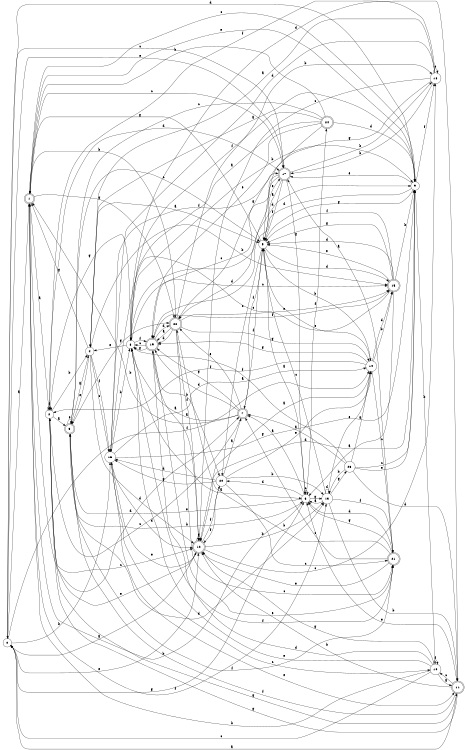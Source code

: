 digraph n20_5 {
__start0 [label="" shape="none"];

rankdir=LR;
size="8,5";

s0 [style="filled", color="black", fillcolor="white" shape="circle", label="0"];
s1 [style="rounded,filled", color="black", fillcolor="white" shape="doublecircle", label="1"];
s2 [style="filled", color="black", fillcolor="white" shape="circle", label="2"];
s3 [style="rounded,filled", color="black", fillcolor="white" shape="doublecircle", label="3"];
s4 [style="filled", color="black", fillcolor="white" shape="circle", label="4"];
s5 [style="filled", color="black", fillcolor="white" shape="circle", label="5"];
s6 [style="filled", color="black", fillcolor="white" shape="circle", label="6"];
s7 [style="rounded,filled", color="black", fillcolor="white" shape="doublecircle", label="7"];
s8 [style="filled", color="black", fillcolor="white" shape="circle", label="8"];
s9 [style="filled", color="black", fillcolor="white" shape="circle", label="9"];
s10 [style="filled", color="black", fillcolor="white" shape="circle", label="10"];
s11 [style="rounded,filled", color="black", fillcolor="white" shape="doublecircle", label="11"];
s12 [style="rounded,filled", color="black", fillcolor="white" shape="doublecircle", label="12"];
s13 [style="filled", color="black", fillcolor="white" shape="circle", label="13"];
s14 [style="filled", color="black", fillcolor="white" shape="circle", label="14"];
s15 [style="rounded,filled", color="black", fillcolor="white" shape="doublecircle", label="15"];
s16 [style="filled", color="black", fillcolor="white" shape="circle", label="16"];
s17 [style="rounded,filled", color="black", fillcolor="white" shape="doublecircle", label="17"];
s18 [style="filled", color="black", fillcolor="white" shape="circle", label="18"];
s19 [style="rounded,filled", color="black", fillcolor="white" shape="doublecircle", label="19"];
s20 [style="filled", color="black", fillcolor="white" shape="circle", label="20"];
s21 [style="rounded,filled", color="black", fillcolor="white" shape="doublecircle", label="21"];
s22 [style="rounded,filled", color="black", fillcolor="white" shape="doublecircle", label="22"];
s23 [style="filled", color="black", fillcolor="white" shape="circle", label="23"];
s24 [style="rounded,filled", color="black", fillcolor="white" shape="doublecircle", label="24"];
s0 -> s1 [label="a"];
s0 -> s16 [label="b"];
s0 -> s17 [label="c"];
s0 -> s9 [label="d"];
s0 -> s12 [label="e"];
s0 -> s14 [label="f"];
s0 -> s6 [label="g"];
s1 -> s2 [label="a"];
s1 -> s22 [label="b"];
s1 -> s17 [label="c"];
s1 -> s7 [label="d"];
s1 -> s9 [label="e"];
s1 -> s13 [label="f"];
s1 -> s22 [label="g"];
s2 -> s3 [label="a"];
s2 -> s4 [label="b"];
s2 -> s12 [label="c"];
s2 -> s17 [label="d"];
s2 -> s12 [label="e"];
s2 -> s2 [label="f"];
s2 -> s11 [label="g"];
s3 -> s4 [label="a"];
s3 -> s6 [label="b"];
s3 -> s5 [label="c"];
s3 -> s13 [label="d"];
s3 -> s3 [label="e"];
s3 -> s21 [label="f"];
s3 -> s22 [label="g"];
s4 -> s5 [label="a"];
s4 -> s15 [label="b"];
s4 -> s16 [label="c"];
s4 -> s12 [label="d"];
s4 -> s3 [label="e"];
s4 -> s16 [label="f"];
s4 -> s1 [label="g"];
s5 -> s6 [label="a"];
s5 -> s14 [label="b"];
s5 -> s20 [label="c"];
s5 -> s15 [label="d"];
s5 -> s17 [label="e"];
s5 -> s7 [label="f"];
s5 -> s1 [label="g"];
s6 -> s7 [label="a"];
s6 -> s1 [label="b"];
s6 -> s6 [label="c"];
s6 -> s20 [label="d"];
s6 -> s3 [label="e"];
s6 -> s24 [label="f"];
s6 -> s13 [label="g"];
s7 -> s8 [label="a"];
s7 -> s1 [label="b"];
s7 -> s2 [label="c"];
s7 -> s19 [label="d"];
s7 -> s22 [label="e"];
s7 -> s5 [label="f"];
s7 -> s19 [label="g"];
s8 -> s6 [label="a"];
s8 -> s9 [label="b"];
s8 -> s15 [label="c"];
s8 -> s9 [label="d"];
s8 -> s4 [label="e"];
s8 -> s19 [label="f"];
s8 -> s2 [label="g"];
s9 -> s4 [label="a"];
s9 -> s10 [label="b"];
s9 -> s1 [label="c"];
s9 -> s19 [label="d"];
s9 -> s17 [label="e"];
s9 -> s18 [label="f"];
s9 -> s5 [label="g"];
s10 -> s11 [label="a"];
s10 -> s1 [label="b"];
s10 -> s0 [label="c"];
s10 -> s19 [label="d"];
s10 -> s8 [label="e"];
s10 -> s10 [label="f"];
s10 -> s12 [label="g"];
s11 -> s0 [label="a"];
s11 -> s12 [label="b"];
s11 -> s10 [label="c"];
s11 -> s8 [label="d"];
s11 -> s6 [label="e"];
s11 -> s3 [label="f"];
s11 -> s2 [label="g"];
s12 -> s0 [label="a"];
s12 -> s13 [label="b"];
s12 -> s18 [label="c"];
s12 -> s9 [label="d"];
s12 -> s16 [label="e"];
s12 -> s20 [label="f"];
s12 -> s12 [label="g"];
s13 -> s6 [label="a"];
s13 -> s11 [label="b"];
s13 -> s5 [label="c"];
s13 -> s13 [label="d"];
s13 -> s14 [label="e"];
s13 -> s21 [label="f"];
s13 -> s23 [label="g"];
s14 -> s12 [label="a"];
s14 -> s15 [label="b"];
s14 -> s21 [label="c"];
s14 -> s15 [label="d"];
s14 -> s5 [label="e"];
s14 -> s2 [label="f"];
s14 -> s19 [label="g"];
s15 -> s6 [label="a"];
s15 -> s9 [label="b"];
s15 -> s16 [label="c"];
s15 -> s5 [label="d"];
s15 -> s5 [label="e"];
s15 -> s5 [label="f"];
s15 -> s5 [label="g"];
s16 -> s14 [label="a"];
s16 -> s8 [label="b"];
s16 -> s10 [label="c"];
s16 -> s12 [label="d"];
s16 -> s11 [label="e"];
s16 -> s17 [label="f"];
s16 -> s9 [label="g"];
s17 -> s5 [label="a"];
s17 -> s18 [label="b"];
s17 -> s19 [label="c"];
s17 -> s22 [label="d"];
s17 -> s0 [label="e"];
s17 -> s5 [label="f"];
s17 -> s6 [label="g"];
s18 -> s4 [label="a"];
s18 -> s17 [label="b"];
s18 -> s12 [label="c"];
s18 -> s16 [label="d"];
s18 -> s18 [label="e"];
s18 -> s2 [label="f"];
s18 -> s5 [label="g"];
s19 -> s12 [label="a"];
s19 -> s20 [label="b"];
s19 -> s8 [label="c"];
s19 -> s22 [label="d"];
s19 -> s21 [label="e"];
s19 -> s15 [label="f"];
s19 -> s8 [label="g"];
s20 -> s7 [label="a"];
s20 -> s13 [label="b"];
s20 -> s21 [label="c"];
s20 -> s16 [label="d"];
s20 -> s14 [label="e"];
s20 -> s12 [label="f"];
s20 -> s16 [label="g"];
s21 -> s17 [label="a"];
s21 -> s22 [label="b"];
s21 -> s7 [label="c"];
s21 -> s6 [label="d"];
s21 -> s12 [label="e"];
s21 -> s8 [label="f"];
s21 -> s6 [label="g"];
s22 -> s19 [label="a"];
s22 -> s18 [label="b"];
s22 -> s21 [label="c"];
s22 -> s19 [label="d"];
s22 -> s15 [label="e"];
s22 -> s12 [label="f"];
s22 -> s14 [label="g"];
s23 -> s7 [label="a"];
s23 -> s13 [label="b"];
s23 -> s9 [label="c"];
s23 -> s11 [label="d"];
s23 -> s9 [label="e"];
s23 -> s8 [label="f"];
s23 -> s14 [label="g"];
s24 -> s8 [label="a"];
s24 -> s1 [label="b"];
s24 -> s3 [label="c"];
s24 -> s9 [label="d"];
s24 -> s19 [label="e"];
s24 -> s8 [label="f"];
s24 -> s22 [label="g"];

}